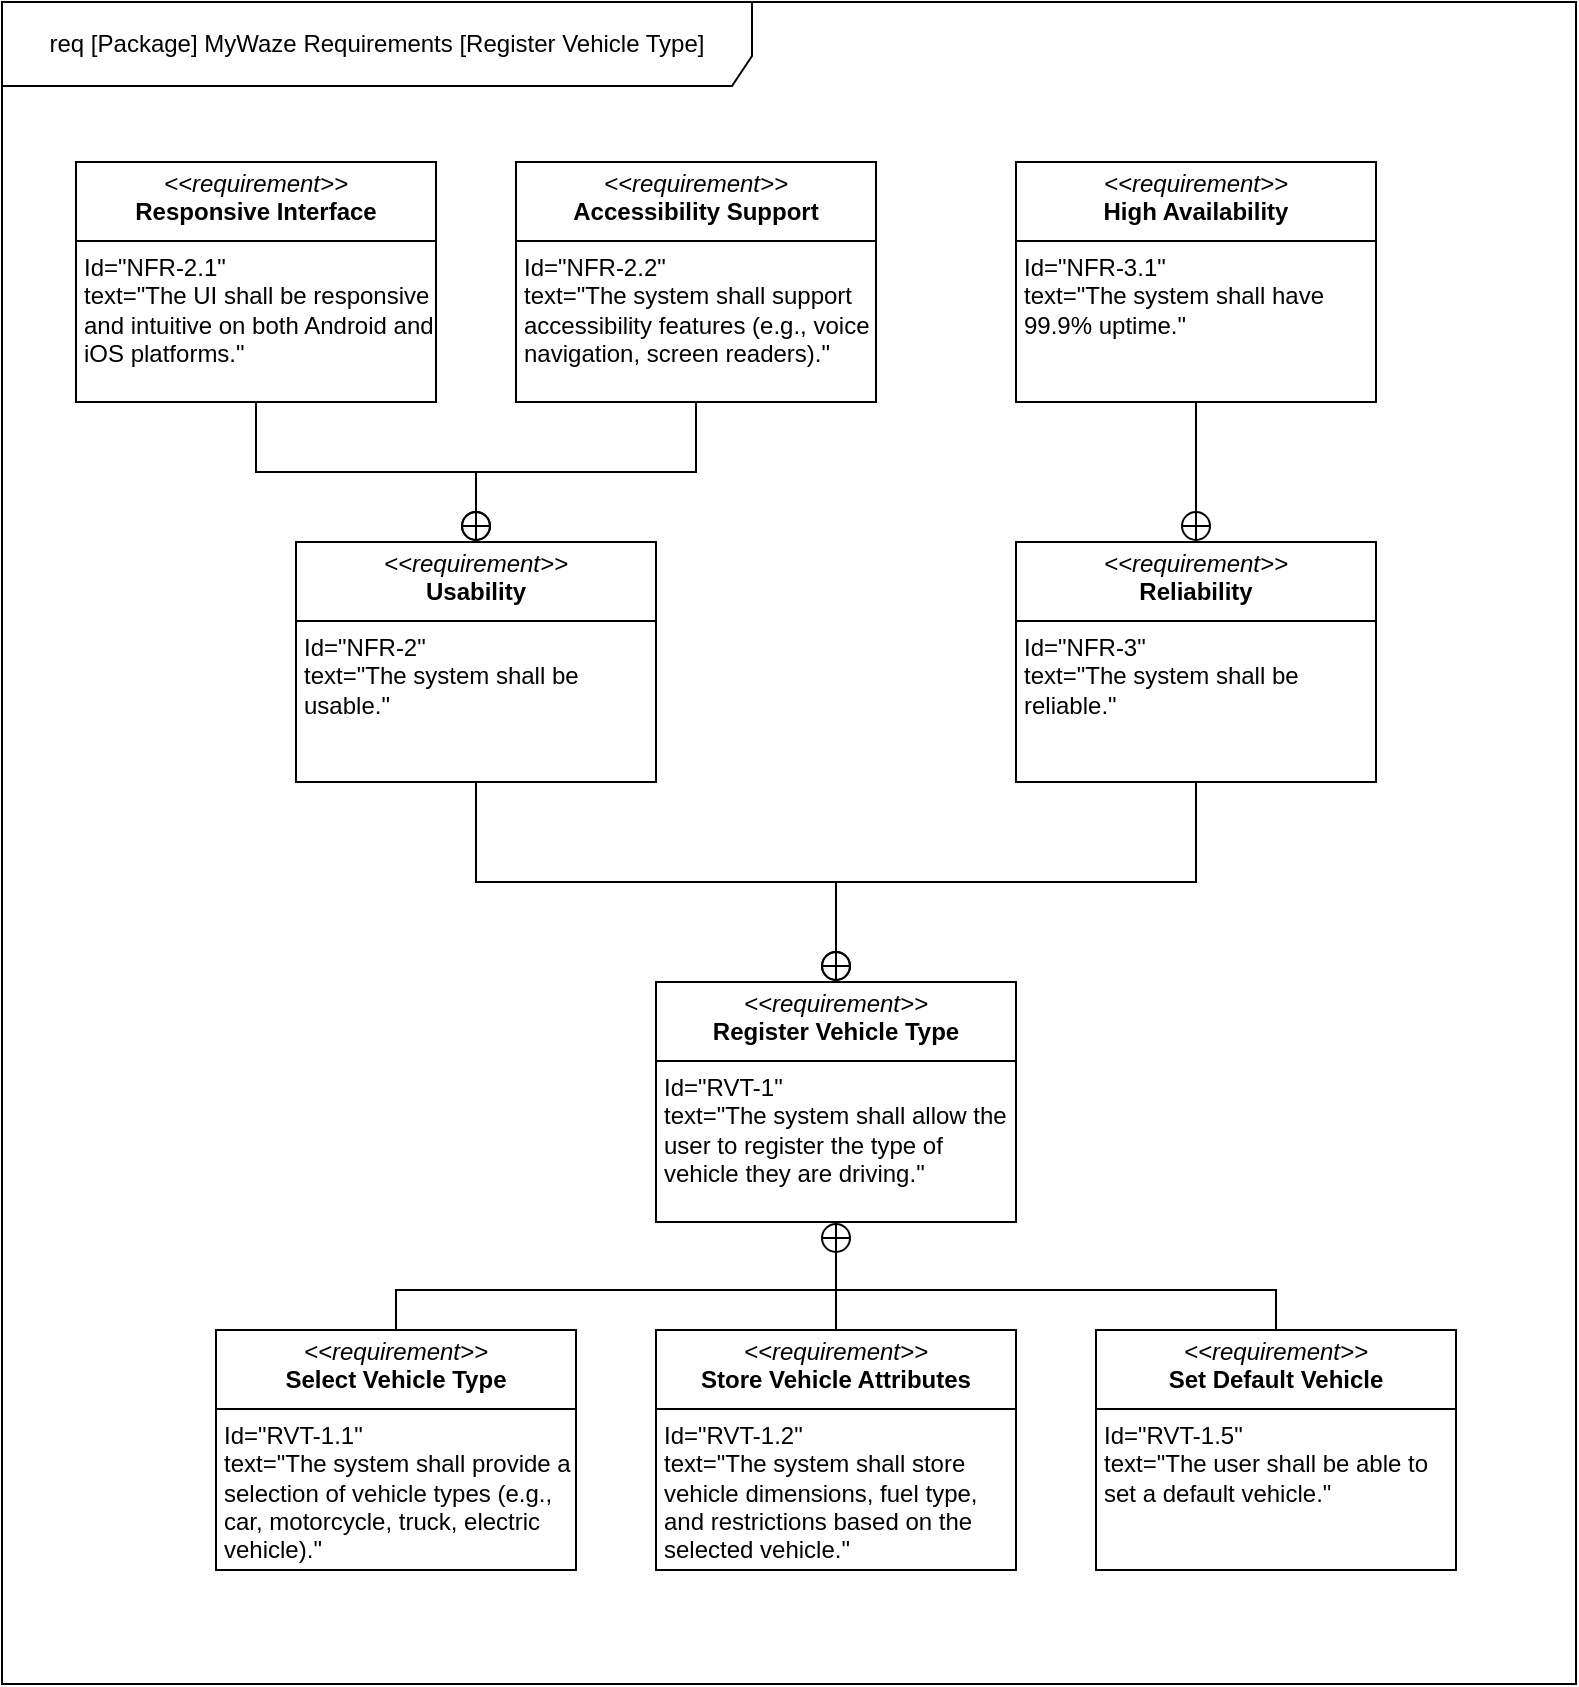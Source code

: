 <mxfile version="26.2.14">
  <diagram name="Página-1" id="f3qLATBkcaTukcZaTDRv">
    <mxGraphModel dx="215" dy="535" grid="1" gridSize="10" guides="1" tooltips="1" connect="1" arrows="1" fold="1" page="1" pageScale="1" pageWidth="827" pageHeight="1169" math="0" shadow="0">
      <root>
        <mxCell id="0" />
        <mxCell id="1" parent="0" />
        <mxCell id="dehnaP_pg1LUR-T0AUh6-44" value="req [Package] MyWaze Requirements [Register Vehicle Type&lt;span style=&quot;color: light-dark(rgb(0, 0, 0), rgb(255, 255, 255)); background-color: transparent;&quot;&gt;]&lt;/span&gt;" style="shape=umlFrame;whiteSpace=wrap;html=1;pointerEvents=0;width=375;height=42;" parent="1" vertex="1">
          <mxGeometry x="875" y="38" width="787" height="841" as="geometry" />
        </mxCell>
        <mxCell id="dehnaP_pg1LUR-T0AUh6-45" value="&lt;p style=&quot;margin:0px;margin-top:4px;text-align:center;&quot;&gt;&lt;i&gt;&amp;lt;&amp;lt;requirement&amp;gt;&amp;gt;&lt;/i&gt;&lt;br&gt;&lt;b&gt;Register Vehicle Type&lt;/b&gt;&lt;/p&gt;&lt;hr size=&quot;1&quot; style=&quot;border-style:solid;&quot;&gt;&lt;p style=&quot;margin:0px;margin-left:4px;&quot;&gt;Id=&quot;RVT-1&quot;&lt;/p&gt;&lt;p style=&quot;margin:0px;margin-left:4px;&quot;&gt;text=&quot;&lt;span id=&quot;docs-internal-guid-77a61280-7fff-54f6-0882-7d69787c15c0&quot;&gt;&lt;span style=&quot;font-family: Arial, sans-serif; background-color: transparent; font-variant-numeric: normal; font-variant-east-asian: normal; font-variant-alternates: normal; font-variant-position: normal; font-variant-emoji: normal; vertical-align: baseline; white-space-collapse: preserve;&quot;&gt;&lt;font&gt;The system shall allow the user to register the type of vehicle they are driving.&lt;/font&gt;&lt;/span&gt;&lt;/span&gt;&quot;&lt;/p&gt;" style="verticalAlign=top;align=left;overflow=fill;html=1;whiteSpace=wrap;" parent="1" vertex="1">
          <mxGeometry x="1202" y="528" width="180" height="120" as="geometry" />
        </mxCell>
        <mxCell id="s1NJ1ecOXbczV8VTpST1-35" style="edgeStyle=orthogonalEdgeStyle;rounded=0;orthogonalLoop=1;jettySize=auto;html=1;entryX=0.5;entryY=1;entryDx=0;entryDy=0;endArrow=circlePlus;endFill=0;" parent="1" source="dehnaP_pg1LUR-T0AUh6-48" target="dehnaP_pg1LUR-T0AUh6-45" edge="1">
          <mxGeometry relative="1" as="geometry" />
        </mxCell>
        <mxCell id="dehnaP_pg1LUR-T0AUh6-48" value="&lt;p style=&quot;margin:0px;margin-top:4px;text-align:center;&quot;&gt;&lt;i&gt;&amp;lt;&amp;lt;requirement&amp;gt;&amp;gt;&lt;/i&gt;&lt;br&gt;&lt;b&gt;Store Vehicle Attributes&lt;/b&gt;&lt;/p&gt;&lt;hr size=&quot;1&quot; style=&quot;border-style:solid;&quot;&gt;&lt;p style=&quot;margin:0px;margin-left:4px;&quot;&gt;Id=&quot;RVT-1.2&quot;&lt;/p&gt;&lt;p style=&quot;margin:0px;margin-left:4px;&quot;&gt;text=&quot;&lt;span id=&quot;docs-internal-guid-04b3c553-7fff-6470-7aba-5c54dcb6312d&quot;&gt;&lt;span style=&quot;font-family: Arial, sans-serif; background-color: transparent; font-variant-numeric: normal; font-variant-east-asian: normal; font-variant-alternates: normal; font-variant-position: normal; font-variant-emoji: normal; vertical-align: baseline; white-space-collapse: preserve;&quot;&gt;&lt;font&gt;The system shall store vehicle dimensions, fuel type, and restrictions based on the selected vehicle.&lt;/font&gt;&lt;/span&gt;&lt;/span&gt;&quot;&lt;/p&gt;" style="verticalAlign=top;align=left;overflow=fill;html=1;whiteSpace=wrap;" parent="1" vertex="1">
          <mxGeometry x="1202" y="702" width="180" height="120" as="geometry" />
        </mxCell>
        <mxCell id="dehnaP_pg1LUR-T0AUh6-56" value="&lt;p style=&quot;margin:0px;margin-top:4px;text-align:center;&quot;&gt;&lt;i&gt;&amp;lt;&amp;lt;requirement&amp;gt;&amp;gt;&lt;/i&gt;&lt;br&gt;&lt;b&gt;Set Default Vehicle&lt;/b&gt;&lt;/p&gt;&lt;hr size=&quot;1&quot; style=&quot;border-style:solid;&quot;&gt;&lt;p style=&quot;margin:0px;margin-left:4px;&quot;&gt;Id=&quot;RVT-1.5&quot;&lt;/p&gt;&lt;p style=&quot;margin:0px;margin-left:4px;&quot;&gt;text=&quot;&lt;span id=&quot;docs-internal-guid-45e9479c-7fff-7b0d-f53c-1ce7f1da4f08&quot;&gt;&lt;span style=&quot;font-family: Arial, sans-serif; background-color: transparent; font-variant-numeric: normal; font-variant-east-asian: normal; font-variant-alternates: normal; font-variant-position: normal; font-variant-emoji: normal; vertical-align: baseline; white-space-collapse: preserve;&quot;&gt;&lt;font&gt;The user shall be able to set a default vehicle.&lt;/font&gt;&lt;/span&gt;&lt;/span&gt;&quot;&lt;/p&gt;" style="verticalAlign=top;align=left;overflow=fill;html=1;whiteSpace=wrap;" parent="1" vertex="1">
          <mxGeometry x="1422" y="702" width="180" height="120" as="geometry" />
        </mxCell>
        <mxCell id="s1NJ1ecOXbczV8VTpST1-36" style="edgeStyle=orthogonalEdgeStyle;rounded=0;orthogonalLoop=1;jettySize=auto;html=1;entryX=0.5;entryY=0;entryDx=0;entryDy=0;endArrow=none;startFill=0;" parent="1" source="dehnaP_pg1LUR-T0AUh6-61" target="dehnaP_pg1LUR-T0AUh6-56" edge="1">
          <mxGeometry relative="1" as="geometry">
            <Array as="points">
              <mxPoint x="1072" y="682" />
              <mxPoint x="1512" y="682" />
            </Array>
          </mxGeometry>
        </mxCell>
        <mxCell id="dehnaP_pg1LUR-T0AUh6-61" value="&lt;p style=&quot;margin:0px;margin-top:4px;text-align:center;&quot;&gt;&lt;i&gt;&amp;lt;&amp;lt;requirement&amp;gt;&amp;gt;&lt;/i&gt;&lt;br&gt;&lt;b&gt;Select Vehicle Type&lt;/b&gt;&lt;/p&gt;&lt;hr size=&quot;1&quot; style=&quot;border-style:solid;&quot;&gt;&lt;p style=&quot;margin:0px;margin-left:4px;&quot;&gt;Id=&quot;RVT-1.1&quot;&lt;/p&gt;&lt;p style=&quot;margin:0px;margin-left:4px;&quot;&gt;text=&quot;&lt;span id=&quot;docs-internal-guid-57e189c5-7fff-bfe4-1274-18db51c3f75c&quot;&gt;&lt;span style=&quot;font-family: Arial, sans-serif; background-color: transparent; font-variant-numeric: normal; font-variant-east-asian: normal; font-variant-alternates: normal; font-variant-position: normal; font-variant-emoji: normal; vertical-align: baseline; white-space-collapse: preserve;&quot;&gt;&lt;font&gt;The system shall provide a selection of vehicle types (e.g., car, motorcycle, truck, electric vehicle).&lt;/font&gt;&lt;/span&gt;&lt;/span&gt;&quot;&lt;/p&gt;" style="verticalAlign=top;align=left;overflow=fill;html=1;whiteSpace=wrap;" parent="1" vertex="1">
          <mxGeometry x="982" y="702" width="180" height="120" as="geometry" />
        </mxCell>
        <mxCell id="s1NJ1ecOXbczV8VTpST1-43" style="edgeStyle=orthogonalEdgeStyle;rounded=0;orthogonalLoop=1;jettySize=auto;html=1;entryX=0.5;entryY=0;entryDx=0;entryDy=0;endArrow=circlePlus;endFill=0;" parent="1" source="i6ZJOgzF8YybaFs0jAJF-52" target="s1NJ1ecOXbczV8VTpST1-42" edge="1">
          <mxGeometry relative="1" as="geometry" />
        </mxCell>
        <mxCell id="i6ZJOgzF8YybaFs0jAJF-52" value="&lt;p style=&quot;margin:0px;margin-top:4px;text-align:center;&quot;&gt;&lt;i&gt;&amp;lt;&amp;lt;requirement&amp;gt;&amp;gt;&lt;/i&gt;&lt;br&gt;&lt;b&gt;High Availability&lt;/b&gt;&lt;/p&gt;&lt;hr size=&quot;1&quot; style=&quot;border-style:solid;&quot;&gt;&lt;p style=&quot;margin:0px;margin-left:4px;&quot;&gt;Id=&quot;NFR-3.1&quot;&lt;/p&gt;&lt;p style=&quot;margin:0px;margin-left:4px;&quot;&gt;text=&quot;The system shall have 99.9% uptime.&quot;&lt;/p&gt;" style="verticalAlign=top;align=left;overflow=fill;html=1;whiteSpace=wrap;" parent="1" vertex="1">
          <mxGeometry x="1382" y="118" width="180" height="120" as="geometry" />
        </mxCell>
        <mxCell id="s1NJ1ecOXbczV8VTpST1-44" style="edgeStyle=orthogonalEdgeStyle;rounded=0;orthogonalLoop=1;jettySize=auto;html=1;entryX=0.5;entryY=0;entryDx=0;entryDy=0;endArrow=circlePlus;endFill=0;" parent="1" source="s1NJ1ecOXbczV8VTpST1-37" target="dehnaP_pg1LUR-T0AUh6-45" edge="1">
          <mxGeometry relative="1" as="geometry" />
        </mxCell>
        <mxCell id="s1NJ1ecOXbczV8VTpST1-37" value="&lt;p style=&quot;margin:0px;margin-top:4px;text-align:center;&quot;&gt;&lt;i&gt;&amp;lt;&amp;lt;requirement&amp;gt;&amp;gt;&lt;/i&gt;&lt;br&gt;&lt;b&gt;Usability&lt;/b&gt;&lt;/p&gt;&lt;hr size=&quot;1&quot; style=&quot;border-style:solid;&quot;&gt;&lt;p style=&quot;margin:0px;margin-left:4px;&quot;&gt;Id=&quot;NFR-2&quot;&lt;/p&gt;&lt;p style=&quot;margin:0px;margin-left:4px;&quot;&gt;text=&quot;The system shall be usable.&quot;&lt;/p&gt;" style="verticalAlign=top;align=left;overflow=fill;html=1;whiteSpace=wrap;" parent="1" vertex="1">
          <mxGeometry x="1022" y="308" width="180" height="120" as="geometry" />
        </mxCell>
        <mxCell id="s1NJ1ecOXbczV8VTpST1-38" style="edgeStyle=orthogonalEdgeStyle;rounded=0;orthogonalLoop=1;jettySize=auto;html=1;endArrow=circlePlus;endFill=0;" parent="1" source="s1NJ1ecOXbczV8VTpST1-39" target="s1NJ1ecOXbczV8VTpST1-37" edge="1">
          <mxGeometry relative="1" as="geometry" />
        </mxCell>
        <mxCell id="s1NJ1ecOXbczV8VTpST1-39" value="&lt;p style=&quot;margin:0px;margin-top:4px;text-align:center;&quot;&gt;&lt;i&gt;&amp;lt;&amp;lt;requirement&amp;gt;&amp;gt;&lt;/i&gt;&lt;br&gt;&lt;b&gt;Responsive Interface&lt;/b&gt;&lt;/p&gt;&lt;hr size=&quot;1&quot; style=&quot;border-style:solid;&quot;&gt;&lt;p style=&quot;margin:0px;margin-left:4px;&quot;&gt;Id=&quot;NFR-2.1&quot;&lt;/p&gt;&lt;p style=&quot;margin:0px;margin-left:4px;&quot;&gt;text=&quot;The UI shall be responsive and intuitive on both Android and iOS platforms.&quot;&lt;/p&gt;" style="verticalAlign=top;align=left;overflow=fill;html=1;whiteSpace=wrap;" parent="1" vertex="1">
          <mxGeometry x="912" y="118" width="180" height="120" as="geometry" />
        </mxCell>
        <mxCell id="s1NJ1ecOXbczV8VTpST1-40" style="edgeStyle=orthogonalEdgeStyle;rounded=0;orthogonalLoop=1;jettySize=auto;html=1;endArrow=circlePlus;endFill=0;" parent="1" source="s1NJ1ecOXbczV8VTpST1-41" target="s1NJ1ecOXbczV8VTpST1-37" edge="1">
          <mxGeometry relative="1" as="geometry" />
        </mxCell>
        <mxCell id="s1NJ1ecOXbczV8VTpST1-41" value="&lt;p style=&quot;margin:0px;margin-top:4px;text-align:center;&quot;&gt;&lt;i&gt;&amp;lt;&amp;lt;requirement&amp;gt;&amp;gt;&lt;/i&gt;&lt;br&gt;&lt;b&gt;Accessibility Support&lt;/b&gt;&lt;/p&gt;&lt;hr size=&quot;1&quot; style=&quot;border-style:solid;&quot;&gt;&lt;p style=&quot;margin:0px;margin-left:4px;&quot;&gt;Id=&quot;NFR-2.2&quot;&lt;/p&gt;&lt;p style=&quot;margin:0px;margin-left:4px;&quot;&gt;text=&quot;The system shall support accessibility features (e.g., voice navigation, screen readers).&quot;&lt;/p&gt;" style="verticalAlign=top;align=left;overflow=fill;html=1;whiteSpace=wrap;" parent="1" vertex="1">
          <mxGeometry x="1132" y="118" width="180" height="120" as="geometry" />
        </mxCell>
        <mxCell id="s1NJ1ecOXbczV8VTpST1-45" style="edgeStyle=orthogonalEdgeStyle;rounded=0;orthogonalLoop=1;jettySize=auto;html=1;endArrow=circlePlus;endFill=0;" parent="1" source="s1NJ1ecOXbczV8VTpST1-42" target="dehnaP_pg1LUR-T0AUh6-45" edge="1">
          <mxGeometry relative="1" as="geometry" />
        </mxCell>
        <mxCell id="s1NJ1ecOXbczV8VTpST1-42" value="&lt;p style=&quot;margin:0px;margin-top:4px;text-align:center;&quot;&gt;&lt;i&gt;&amp;lt;&amp;lt;requirement&amp;gt;&amp;gt;&lt;/i&gt;&lt;br&gt;&lt;b&gt;Reliability&lt;/b&gt;&lt;/p&gt;&lt;hr size=&quot;1&quot; style=&quot;border-style:solid;&quot;&gt;&lt;p style=&quot;margin:0px;margin-left:4px;&quot;&gt;Id=&quot;NFR-3&quot;&lt;/p&gt;&lt;p style=&quot;margin:0px;margin-left:4px;&quot;&gt;text=&quot;The system shall be reliable.&quot;&lt;/p&gt;" style="verticalAlign=top;align=left;overflow=fill;html=1;whiteSpace=wrap;" parent="1" vertex="1">
          <mxGeometry x="1382" y="308" width="180" height="120" as="geometry" />
        </mxCell>
      </root>
    </mxGraphModel>
  </diagram>
</mxfile>
